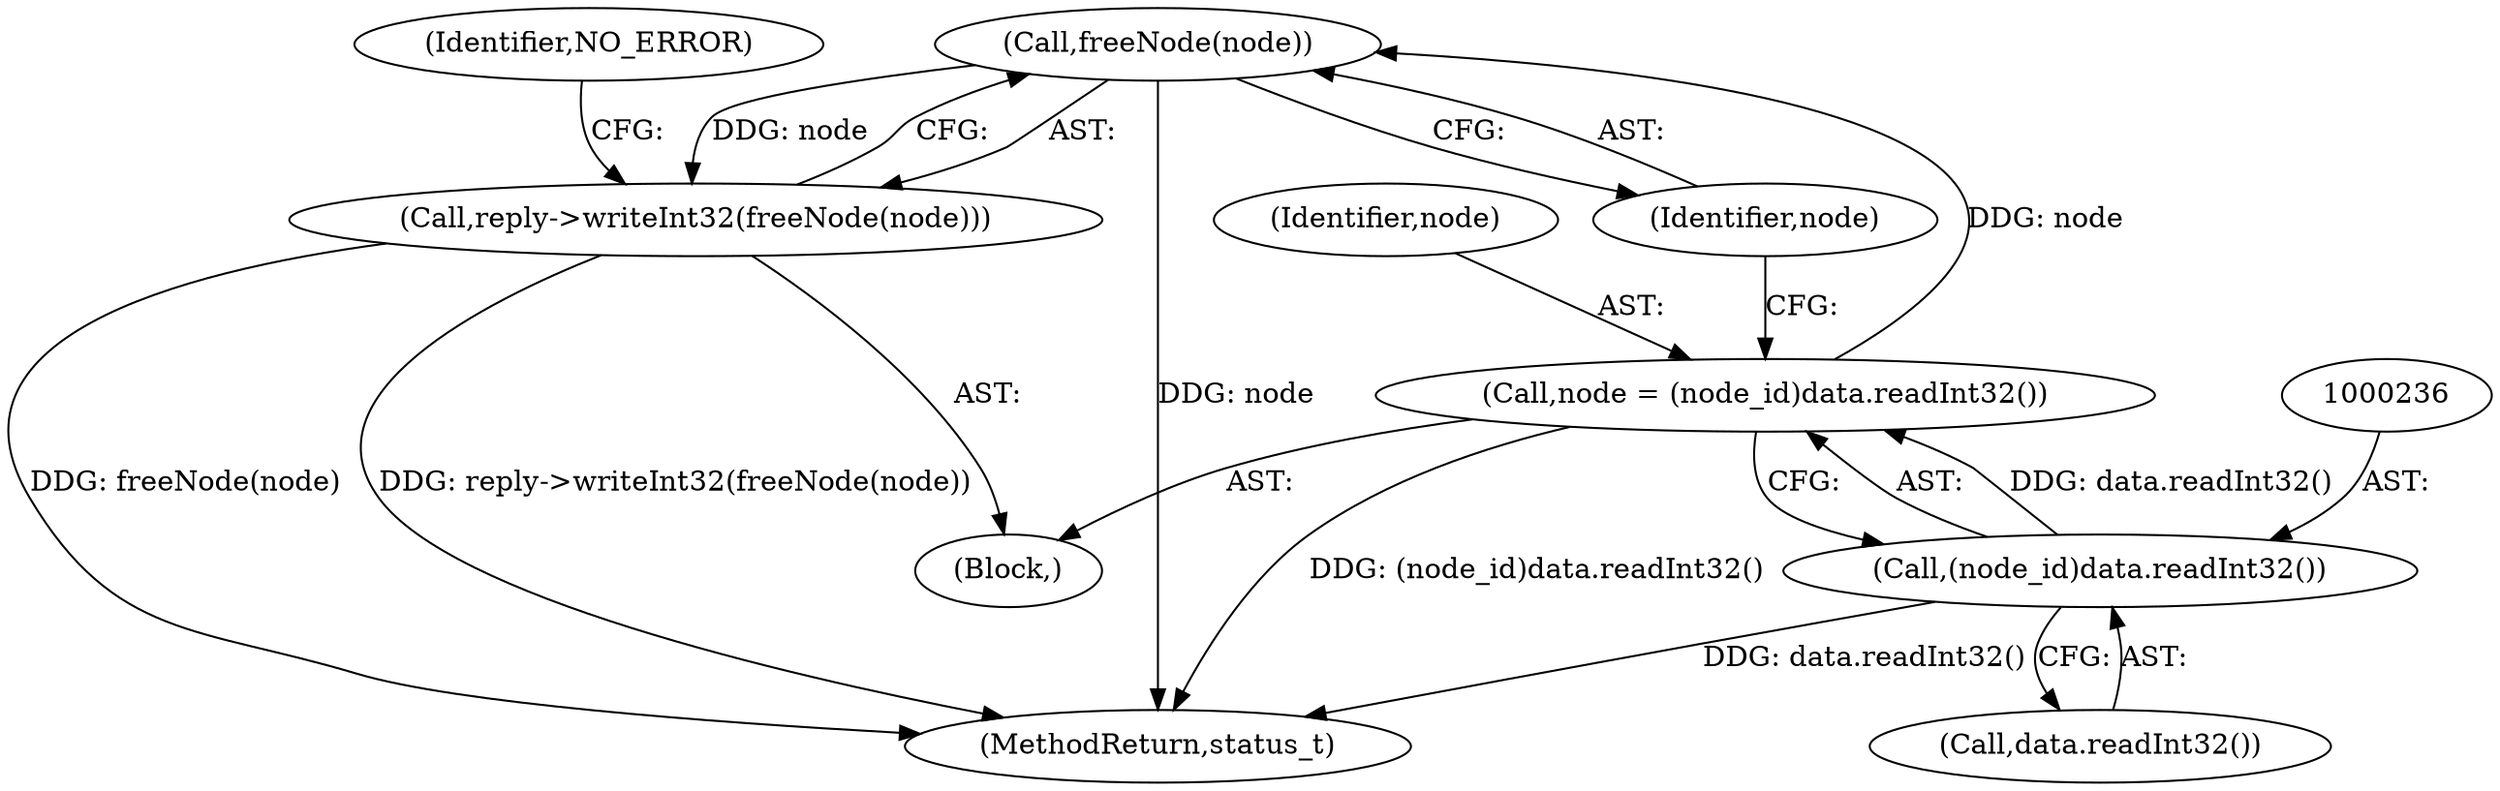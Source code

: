 digraph "0_Android_0bb5ced60304da7f61478ffd359e7ba65d72f181@API" {
"1000239" [label="(Call,freeNode(node))"];
"1000233" [label="(Call,node = (node_id)data.readInt32())"];
"1000235" [label="(Call,(node_id)data.readInt32())"];
"1000238" [label="(Call,reply->writeInt32(freeNode(node)))"];
"1000238" [label="(Call,reply->writeInt32(freeNode(node)))"];
"1000237" [label="(Call,data.readInt32())"];
"1000233" [label="(Call,node = (node_id)data.readInt32())"];
"1000240" [label="(Identifier,node)"];
"1000242" [label="(Identifier,NO_ERROR)"];
"1000234" [label="(Identifier,node)"];
"1000235" [label="(Call,(node_id)data.readInt32())"];
"1001353" [label="(MethodReturn,status_t)"];
"1000239" [label="(Call,freeNode(node))"];
"1000227" [label="(Block,)"];
"1000239" -> "1000238"  [label="AST: "];
"1000239" -> "1000240"  [label="CFG: "];
"1000240" -> "1000239"  [label="AST: "];
"1000238" -> "1000239"  [label="CFG: "];
"1000239" -> "1001353"  [label="DDG: node"];
"1000239" -> "1000238"  [label="DDG: node"];
"1000233" -> "1000239"  [label="DDG: node"];
"1000233" -> "1000227"  [label="AST: "];
"1000233" -> "1000235"  [label="CFG: "];
"1000234" -> "1000233"  [label="AST: "];
"1000235" -> "1000233"  [label="AST: "];
"1000240" -> "1000233"  [label="CFG: "];
"1000233" -> "1001353"  [label="DDG: (node_id)data.readInt32()"];
"1000235" -> "1000233"  [label="DDG: data.readInt32()"];
"1000235" -> "1000237"  [label="CFG: "];
"1000236" -> "1000235"  [label="AST: "];
"1000237" -> "1000235"  [label="AST: "];
"1000235" -> "1001353"  [label="DDG: data.readInt32()"];
"1000238" -> "1000227"  [label="AST: "];
"1000242" -> "1000238"  [label="CFG: "];
"1000238" -> "1001353"  [label="DDG: freeNode(node)"];
"1000238" -> "1001353"  [label="DDG: reply->writeInt32(freeNode(node))"];
}
